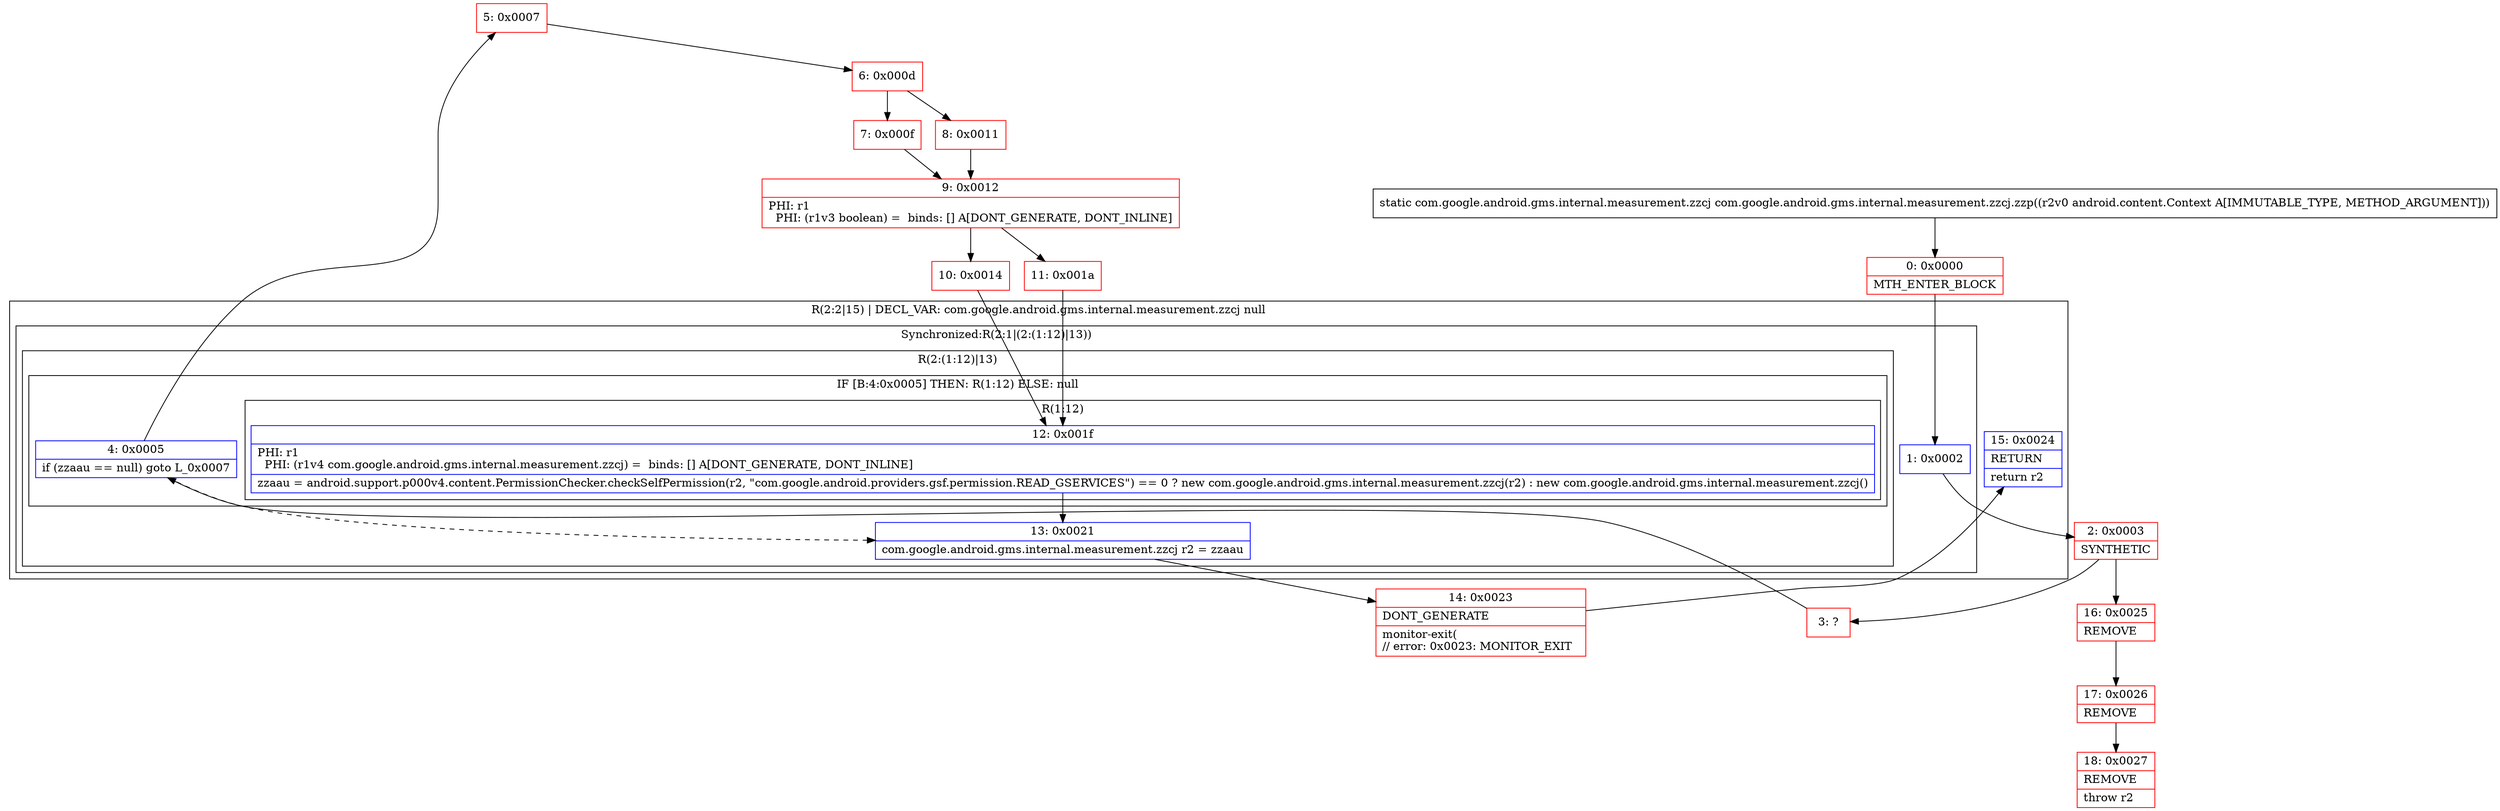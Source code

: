 digraph "CFG forcom.google.android.gms.internal.measurement.zzcj.zzp(Landroid\/content\/Context;)Lcom\/google\/android\/gms\/internal\/measurement\/zzcj;" {
subgraph cluster_Region_2014164449 {
label = "R(2:2|15) | DECL_VAR: com.google.android.gms.internal.measurement.zzcj null\l";
node [shape=record,color=blue];
subgraph cluster_SynchronizedRegion_227788251 {
label = "Synchronized:R(2:1|(2:(1:12)|13))";
node [shape=record,color=blue];
Node_1 [shape=record,label="{1\:\ 0x0002}"];
subgraph cluster_Region_417411494 {
label = "R(2:(1:12)|13)";
node [shape=record,color=blue];
subgraph cluster_IfRegion_643879127 {
label = "IF [B:4:0x0005] THEN: R(1:12) ELSE: null";
node [shape=record,color=blue];
Node_4 [shape=record,label="{4\:\ 0x0005|if (zzaau == null) goto L_0x0007\l}"];
subgraph cluster_Region_2059073827 {
label = "R(1:12)";
node [shape=record,color=blue];
Node_12 [shape=record,label="{12\:\ 0x001f|PHI: r1 \l  PHI: (r1v4 com.google.android.gms.internal.measurement.zzcj) =  binds: [] A[DONT_GENERATE, DONT_INLINE]\l|zzaau = android.support.p000v4.content.PermissionChecker.checkSelfPermission(r2, \"com.google.android.providers.gsf.permission.READ_GSERVICES\") == 0 ? new com.google.android.gms.internal.measurement.zzcj(r2) : new com.google.android.gms.internal.measurement.zzcj()\l}"];
}
}
Node_13 [shape=record,label="{13\:\ 0x0021|com.google.android.gms.internal.measurement.zzcj r2 = zzaau\l}"];
}
}
Node_15 [shape=record,label="{15\:\ 0x0024|RETURN\l|return r2\l}"];
}
Node_0 [shape=record,color=red,label="{0\:\ 0x0000|MTH_ENTER_BLOCK\l}"];
Node_2 [shape=record,color=red,label="{2\:\ 0x0003|SYNTHETIC\l}"];
Node_3 [shape=record,color=red,label="{3\:\ ?}"];
Node_5 [shape=record,color=red,label="{5\:\ 0x0007}"];
Node_6 [shape=record,color=red,label="{6\:\ 0x000d}"];
Node_7 [shape=record,color=red,label="{7\:\ 0x000f}"];
Node_8 [shape=record,color=red,label="{8\:\ 0x0011}"];
Node_9 [shape=record,color=red,label="{9\:\ 0x0012|PHI: r1 \l  PHI: (r1v3 boolean) =  binds: [] A[DONT_GENERATE, DONT_INLINE]\l}"];
Node_10 [shape=record,color=red,label="{10\:\ 0x0014}"];
Node_11 [shape=record,color=red,label="{11\:\ 0x001a}"];
Node_14 [shape=record,color=red,label="{14\:\ 0x0023|DONT_GENERATE\l|monitor\-exit(\l\/\/ error: 0x0023: MONITOR_EXIT  \l}"];
Node_16 [shape=record,color=red,label="{16\:\ 0x0025|REMOVE\l}"];
Node_17 [shape=record,color=red,label="{17\:\ 0x0026|REMOVE\l}"];
Node_18 [shape=record,color=red,label="{18\:\ 0x0027|REMOVE\l|throw r2\l}"];
MethodNode[shape=record,label="{static com.google.android.gms.internal.measurement.zzcj com.google.android.gms.internal.measurement.zzcj.zzp((r2v0 android.content.Context A[IMMUTABLE_TYPE, METHOD_ARGUMENT])) }"];
MethodNode -> Node_0;
Node_1 -> Node_2;
Node_4 -> Node_5;
Node_4 -> Node_13[style=dashed];
Node_12 -> Node_13;
Node_13 -> Node_14;
Node_0 -> Node_1;
Node_2 -> Node_3;
Node_2 -> Node_16;
Node_3 -> Node_4;
Node_5 -> Node_6;
Node_6 -> Node_7;
Node_6 -> Node_8;
Node_7 -> Node_9;
Node_8 -> Node_9;
Node_9 -> Node_10;
Node_9 -> Node_11;
Node_10 -> Node_12;
Node_11 -> Node_12;
Node_14 -> Node_15;
Node_16 -> Node_17;
Node_17 -> Node_18;
}

